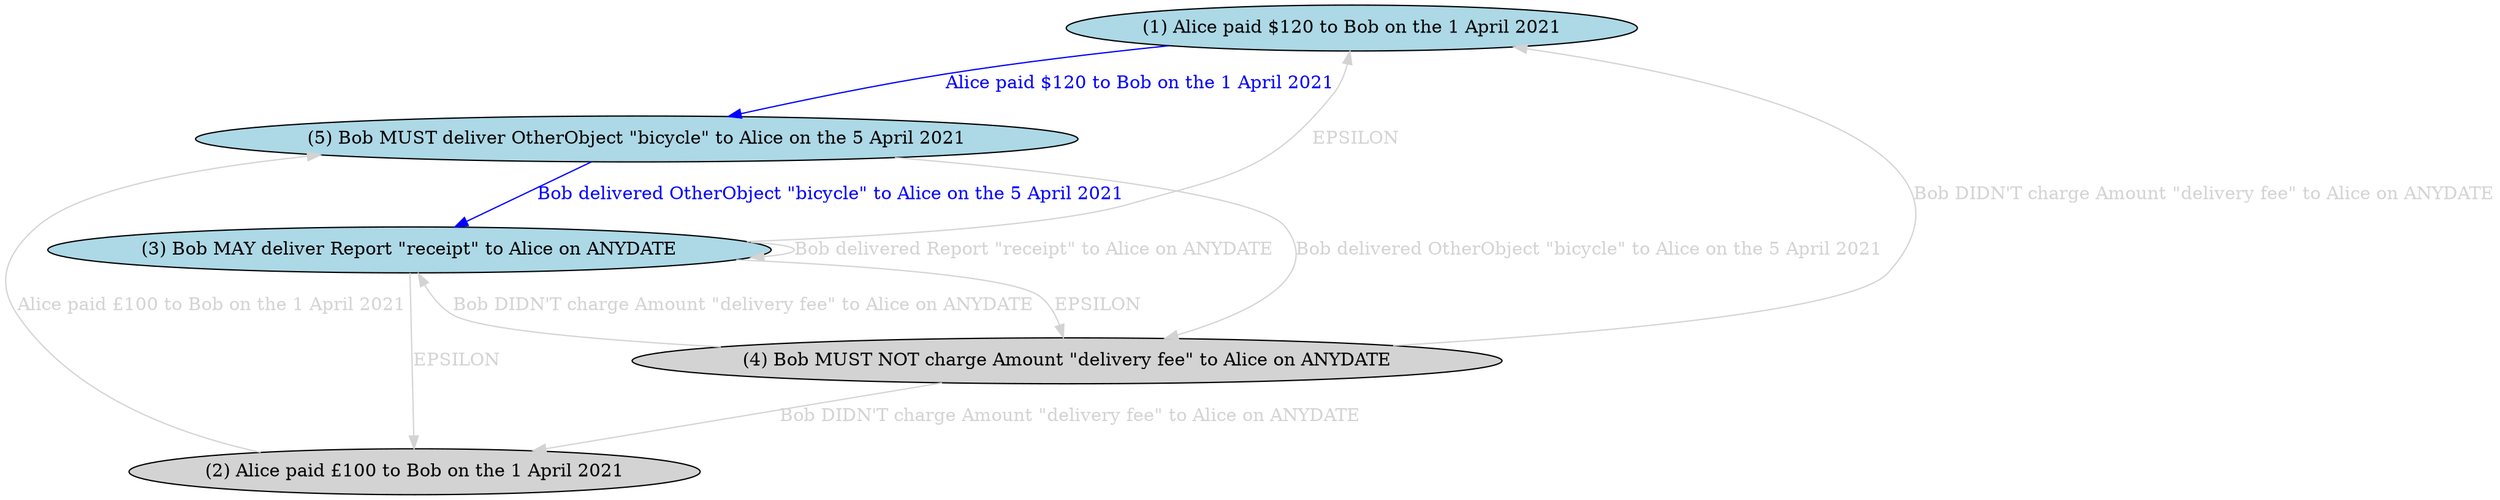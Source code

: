 digraph {
    1 [label="(1) Alice paid $120 to Bob on the 1 April 2021"
      ,fillcolor=lightblue
      ,style=filled];
    2 [label="(2) Alice paid £100 to Bob on the 1 April 2021"
      ,fillcolor=lightgray
      ,style=filled];
    3 [label="(3) Bob MAY deliver Report \"receipt\" to Alice on ANYDATE"
      ,fillcolor=lightblue
      ,style=filled];
    4 [label="(4) Bob MUST NOT charge Amount \"delivery fee\" to Alice on ANYDATE"
      ,fillcolor=lightgray
      ,style=filled];
    5 [label="(5) Bob MUST deliver OtherObject \"bicycle\" to Alice on the 5 April 2021"
      ,fillcolor=lightblue
      ,style=filled];
    1 -> 5 [label="Alice paid $120 to Bob on the 1 April 2021"
           ,fillcolor=blue
           ,fontcolor=blue
           ,color=blue];
    2 -> 5 [label="Alice paid £100 to Bob on the 1 April 2021"
           ,fillcolor=lightgray
           ,fontcolor=lightgray
           ,color=lightgray];
    3 -> 1 [label=EPSILON
           ,fillcolor=lightgray
           ,fontcolor=lightgray
           ,color=lightgray];
    3 -> 2 [label=EPSILON
           ,fillcolor=lightgray
           ,fontcolor=lightgray
           ,color=lightgray];
    3 -> 3 [label="Bob delivered Report \"receipt\" to Alice on ANYDATE"
           ,fillcolor=lightgray
           ,fontcolor=lightgray
           ,color=lightgray];
    3 -> 4 [label=EPSILON
           ,fillcolor=lightgray
           ,fontcolor=lightgray
           ,color=lightgray];
    4 -> 1 [label="Bob DIDN'T charge Amount \"delivery fee\" to Alice on ANYDATE"
           ,fillcolor=lightgray
           ,fontcolor=lightgray
           ,color=lightgray];
    4 -> 2 [label="Bob DIDN'T charge Amount \"delivery fee\" to Alice on ANYDATE"
           ,fillcolor=lightgray
           ,fontcolor=lightgray
           ,color=lightgray];
    4 -> 3 [label="Bob DIDN'T charge Amount \"delivery fee\" to Alice on ANYDATE"
           ,fillcolor=lightgray
           ,fontcolor=lightgray
           ,color=lightgray];
    5 -> 3 [label="Bob delivered OtherObject \"bicycle\" to Alice on the 5 April 2021"
           ,fillcolor=blue
           ,fontcolor=blue
           ,color=blue];
    5 -> 4 [label="Bob delivered OtherObject \"bicycle\" to Alice on the 5 April 2021"
           ,fillcolor=lightgray
           ,fontcolor=lightgray
           ,color=lightgray];
}